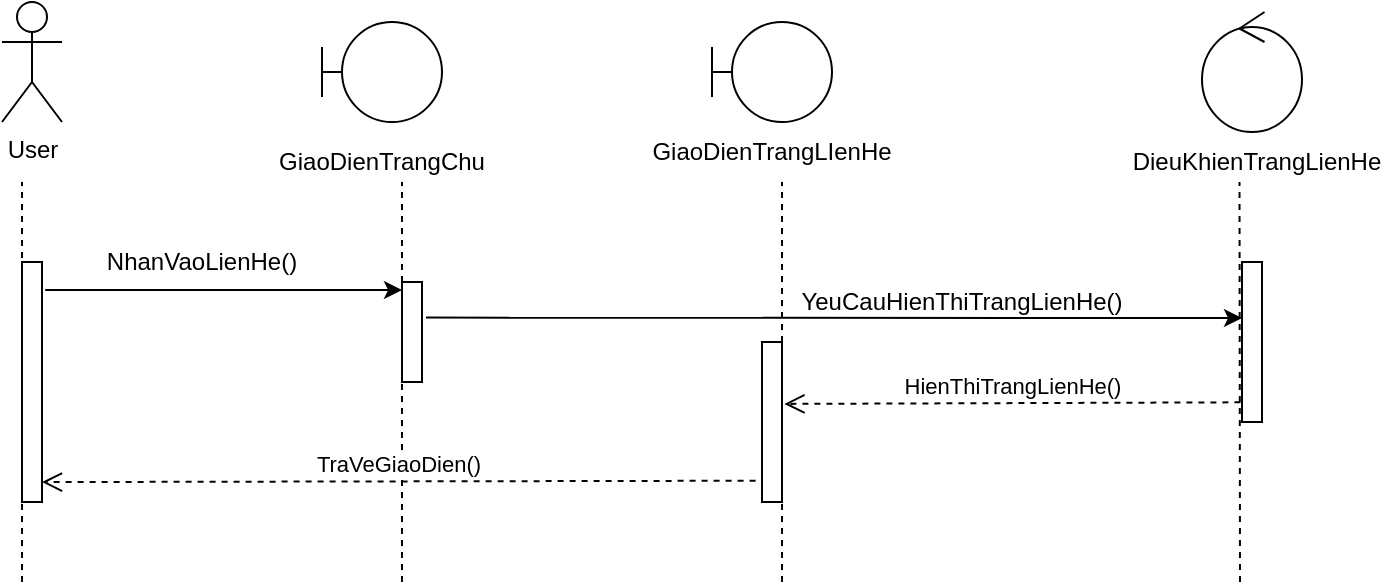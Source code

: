 <mxfile version="14.0.0" type="github"><diagram id="8tx0f6Vxz9agFVhBBBPL" name="Page-1"><mxGraphModel dx="1038" dy="548" grid="1" gridSize="10" guides="1" tooltips="1" connect="1" arrows="1" fold="1" page="1" pageScale="1" pageWidth="850" pageHeight="1100" math="0" shadow="0"><root><mxCell id="0"/><mxCell id="1" parent="0"/><mxCell id="lPMRwBGSt5Wc1lzkxiQF-1" value="User" style="shape=umlActor;verticalLabelPosition=bottom;verticalAlign=top;html=1;outlineConnect=0;" vertex="1" parent="1"><mxGeometry x="70" y="70" width="30" height="60" as="geometry"/></mxCell><mxCell id="lPMRwBGSt5Wc1lzkxiQF-2" value="" style="shape=umlBoundary;whiteSpace=wrap;html=1;" vertex="1" parent="1"><mxGeometry x="230" y="80" width="60" height="50" as="geometry"/></mxCell><mxCell id="lPMRwBGSt5Wc1lzkxiQF-3" value="" style="shape=umlBoundary;whiteSpace=wrap;html=1;" vertex="1" parent="1"><mxGeometry x="425" y="80" width="60" height="50" as="geometry"/></mxCell><mxCell id="lPMRwBGSt5Wc1lzkxiQF-5" value="" style="ellipse;shape=umlControl;whiteSpace=wrap;html=1;" vertex="1" parent="1"><mxGeometry x="670" y="75" width="50" height="60" as="geometry"/></mxCell><mxCell id="lPMRwBGSt5Wc1lzkxiQF-6" value="DieuKhienTrangLienHe" style="text;html=1;strokeColor=none;fillColor=none;align=center;verticalAlign=middle;whiteSpace=wrap;rounded=0;" vertex="1" parent="1"><mxGeometry x="680" y="140" width="35" height="20" as="geometry"/></mxCell><mxCell id="lPMRwBGSt5Wc1lzkxiQF-7" value="GiaoDienTrangLIenHe" style="text;html=1;strokeColor=none;fillColor=none;align=center;verticalAlign=middle;whiteSpace=wrap;rounded=0;" vertex="1" parent="1"><mxGeometry x="435" y="135" width="40" height="20" as="geometry"/></mxCell><mxCell id="lPMRwBGSt5Wc1lzkxiQF-8" value="GiaoDienTrangChu" style="text;html=1;strokeColor=none;fillColor=none;align=center;verticalAlign=middle;whiteSpace=wrap;rounded=0;" vertex="1" parent="1"><mxGeometry x="240" y="140" width="40" height="20" as="geometry"/></mxCell><mxCell id="lPMRwBGSt5Wc1lzkxiQF-9" value="" style="endArrow=none;dashed=1;html=1;entryX=0.25;entryY=1;entryDx=0;entryDy=0;" edge="1" parent="1" target="lPMRwBGSt5Wc1lzkxiQF-6"><mxGeometry width="50" height="50" relative="1" as="geometry"><mxPoint x="689" y="360" as="sourcePoint"/><mxPoint x="450" y="270" as="targetPoint"/></mxGeometry></mxCell><mxCell id="lPMRwBGSt5Wc1lzkxiQF-10" value="" style="endArrow=none;dashed=1;html=1;" edge="1" parent="1"><mxGeometry width="50" height="50" relative="1" as="geometry"><mxPoint x="460" y="360" as="sourcePoint"/><mxPoint x="460" y="160" as="targetPoint"/></mxGeometry></mxCell><mxCell id="lPMRwBGSt5Wc1lzkxiQF-11" value="" style="endArrow=none;dashed=1;html=1;entryX=0.75;entryY=1;entryDx=0;entryDy=0;" edge="1" parent="1" target="lPMRwBGSt5Wc1lzkxiQF-8"><mxGeometry width="50" height="50" relative="1" as="geometry"><mxPoint x="270" y="360" as="sourcePoint"/><mxPoint x="270" y="170" as="targetPoint"/></mxGeometry></mxCell><mxCell id="lPMRwBGSt5Wc1lzkxiQF-12" value="" style="endArrow=none;dashed=1;html=1;" edge="1" parent="1"><mxGeometry width="50" height="50" relative="1" as="geometry"><mxPoint x="80" y="360" as="sourcePoint"/><mxPoint x="80" y="160" as="targetPoint"/></mxGeometry></mxCell><mxCell id="lPMRwBGSt5Wc1lzkxiQF-13" value="" style="html=1;points=[];perimeter=orthogonalPerimeter;" vertex="1" parent="1"><mxGeometry x="450" y="240" width="10" height="80" as="geometry"/></mxCell><mxCell id="lPMRwBGSt5Wc1lzkxiQF-14" value="" style="html=1;points=[];perimeter=orthogonalPerimeter;" vertex="1" parent="1"><mxGeometry x="690" y="200" width="10" height="80" as="geometry"/></mxCell><mxCell id="lPMRwBGSt5Wc1lzkxiQF-16" value="" style="html=1;points=[];perimeter=orthogonalPerimeter;" vertex="1" parent="1"><mxGeometry x="80" y="200" width="10" height="120" as="geometry"/></mxCell><mxCell id="lPMRwBGSt5Wc1lzkxiQF-15" value="" style="html=1;points=[];perimeter=orthogonalPerimeter;" vertex="1" parent="1"><mxGeometry x="270" y="210" width="10" height="50" as="geometry"/></mxCell><mxCell id="lPMRwBGSt5Wc1lzkxiQF-18" value="" style="endArrow=classic;html=1;exitX=1.16;exitY=0.117;exitDx=0;exitDy=0;exitPerimeter=0;" edge="1" parent="1" source="lPMRwBGSt5Wc1lzkxiQF-16" target="lPMRwBGSt5Wc1lzkxiQF-15"><mxGeometry width="50" height="50" relative="1" as="geometry"><mxPoint x="91.6" y="209.36" as="sourcePoint"/><mxPoint x="450" y="270" as="targetPoint"/></mxGeometry></mxCell><mxCell id="lPMRwBGSt5Wc1lzkxiQF-19" value="NhanVaoLienHe()" style="text;html=1;strokeColor=none;fillColor=none;align=center;verticalAlign=middle;whiteSpace=wrap;rounded=0;" vertex="1" parent="1"><mxGeometry x="150" y="190" width="40" height="20" as="geometry"/></mxCell><mxCell id="lPMRwBGSt5Wc1lzkxiQF-21" value="" style="endArrow=classic;html=1;exitX=1.2;exitY=0.356;exitDx=0;exitDy=0;exitPerimeter=0;" edge="1" parent="1" source="lPMRwBGSt5Wc1lzkxiQF-15"><mxGeometry width="50" height="50" relative="1" as="geometry"><mxPoint x="400" y="320" as="sourcePoint"/><mxPoint x="690" y="228" as="targetPoint"/></mxGeometry></mxCell><mxCell id="lPMRwBGSt5Wc1lzkxiQF-22" value="YeuCauHienThiTrangLienHe()" style="text;html=1;strokeColor=none;fillColor=none;align=center;verticalAlign=middle;whiteSpace=wrap;rounded=0;" vertex="1" parent="1"><mxGeometry x="530" y="210" width="40" height="20" as="geometry"/></mxCell><mxCell id="lPMRwBGSt5Wc1lzkxiQF-23" value="HienThiTrangLienHe()" style="html=1;verticalAlign=bottom;endArrow=open;dashed=1;endSize=8;exitX=-0.08;exitY=0.877;exitDx=0;exitDy=0;exitPerimeter=0;entryX=1.12;entryY=0.387;entryDx=0;entryDy=0;entryPerimeter=0;" edge="1" parent="1" source="lPMRwBGSt5Wc1lzkxiQF-14" target="lPMRwBGSt5Wc1lzkxiQF-13"><mxGeometry relative="1" as="geometry"><mxPoint x="460" y="290" as="sourcePoint"/><mxPoint x="380" y="290" as="targetPoint"/></mxGeometry></mxCell><mxCell id="lPMRwBGSt5Wc1lzkxiQF-25" value="TraVeGiaoDien()" style="html=1;verticalAlign=bottom;endArrow=open;dashed=1;endSize=8;entryX=1;entryY=0.917;entryDx=0;entryDy=0;entryPerimeter=0;exitX=-0.32;exitY=0.867;exitDx=0;exitDy=0;exitPerimeter=0;" edge="1" parent="1" source="lPMRwBGSt5Wc1lzkxiQF-13" target="lPMRwBGSt5Wc1lzkxiQF-16"><mxGeometry relative="1" as="geometry"><mxPoint x="460" y="290" as="sourcePoint"/><mxPoint x="380" y="290" as="targetPoint"/></mxGeometry></mxCell></root></mxGraphModel></diagram></mxfile>